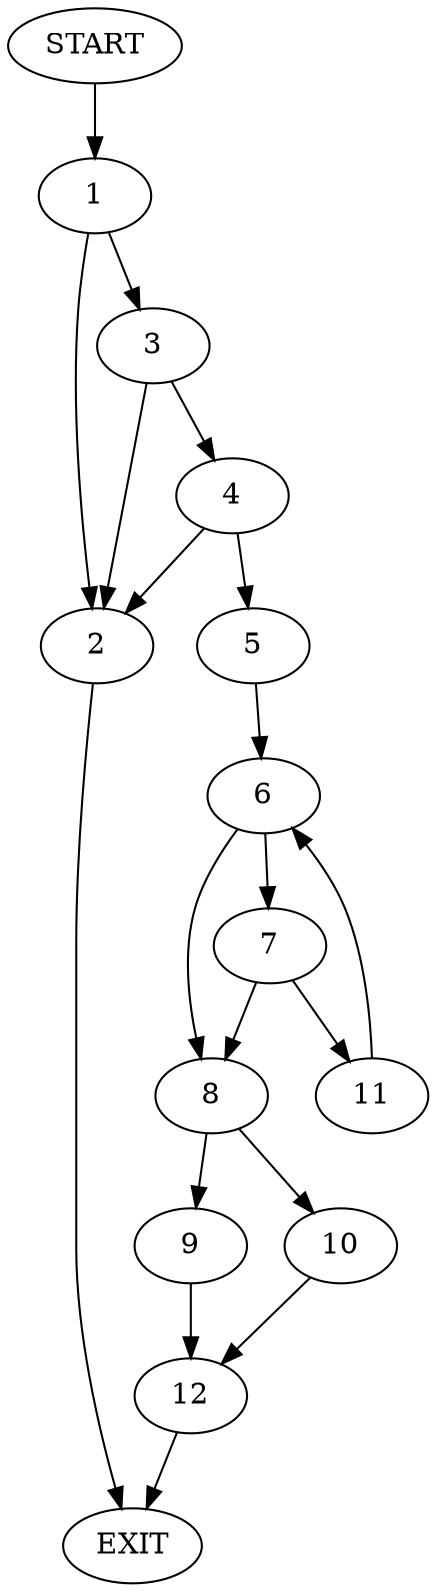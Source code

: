 digraph {
0 [label="START"]
13 [label="EXIT"]
0 -> 1
1 -> 2
1 -> 3
2 -> 13
3 -> 2
3 -> 4
4 -> 2
4 -> 5
5 -> 6
6 -> 7
6 -> 8
8 -> 9
8 -> 10
7 -> 8
7 -> 11
11 -> 6
9 -> 12
10 -> 12
12 -> 13
}
